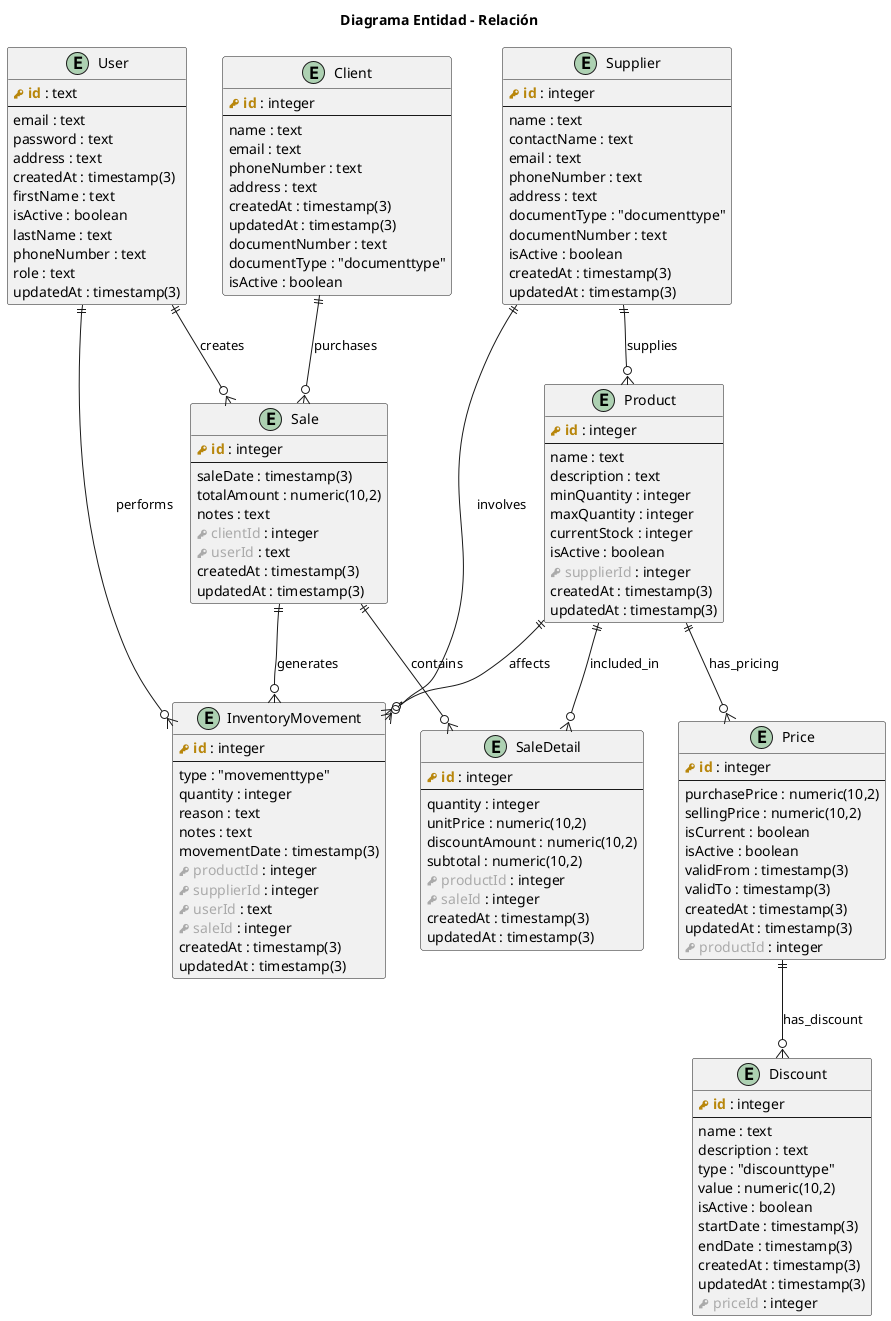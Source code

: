@startuml "Diagrama Entidad - Relación"
title Diagrama Entidad - Relación
!define TABLE(name,desc) class name as "desc" << (T,#FFAAAA) >>
!define PK(x) <b><color:#b8860b><&key> x</color></b>
!define FK(x) <color:#aaaaaa><&key> x</color>

entity User {
  PK(id) : text
  --
  email : text
  password : text
  address : text
  createdAt : timestamp(3)
  firstName : text
  isActive : boolean
  lastName : text
  phoneNumber : text
  role : text
  updatedAt : timestamp(3)
}

entity Client {
  PK(id) : integer
  --
  name : text
  email : text
  phoneNumber : text
  address : text
  createdAt : timestamp(3)
  updatedAt : timestamp(3)
  documentNumber : text
  documentType : "documenttype"
  isActive : boolean
}

entity Supplier {
  PK(id) : integer
  --
  name : text
  contactName : text
  email : text
  phoneNumber : text
  address : text
  documentType : "documenttype"
  documentNumber : text
  isActive : boolean
  createdAt : timestamp(3)
  updatedAt : timestamp(3)
}

entity Sale {
  PK(id) : integer
  --
  saleDate : timestamp(3)
  totalAmount : numeric(10,2)
  notes : text
  FK(clientId) : integer
  FK(userId) : text
  createdAt : timestamp(3)
  updatedAt : timestamp(3)
}

entity Product {
  PK(id) : integer
  --
  name : text
  description : text
  minQuantity : integer
  maxQuantity : integer
  currentStock : integer
  isActive : boolean
  FK(supplierId) : integer
  createdAt : timestamp(3)
  updatedAt : timestamp(3)
}

entity SaleDetail {
  PK(id) : integer
  --
  quantity : integer
  unitPrice : numeric(10,2)
  discountAmount : numeric(10,2)
  subtotal : numeric(10,2)
  FK(productId) : integer
  FK(saleId) : integer
  createdAt : timestamp(3)
  updatedAt : timestamp(3)
}

entity InventoryMovement {
  PK(id) : integer
  --
  type : "movementtype"
  quantity : integer
  reason : text
  notes : text
  movementDate : timestamp(3)
  FK(productId) : integer
  FK(supplierId) : integer
  FK(userId) : text
  FK(saleId) : integer
  createdAt : timestamp(3)
  updatedAt : timestamp(3)
}

entity Price {
  PK(id) : integer
  --
  purchasePrice : numeric(10,2)
  sellingPrice : numeric(10,2)
  isCurrent : boolean
  isActive : boolean
  validFrom : timestamp(3)
  validTo : timestamp(3)
  createdAt : timestamp(3)
  updatedAt : timestamp(3)
  FK(productId) : integer
}

entity Discount {
  PK(id) : integer
  --
  name : text
  description : text
  type : "discounttype"
  value : numeric(10,2)
  isActive : boolean
  startDate : timestamp(3)
  endDate : timestamp(3)
  createdAt : timestamp(3)
  updatedAt : timestamp(3)
  FK(priceId) : integer
}

' Relationships
User ||--o{ Sale : creates
Client ||--o{ Sale : purchases
Sale ||--o{ SaleDetail : contains
Product ||--o{ SaleDetail : included_in
Supplier ||--o{ Product : supplies
Product ||--o{ InventoryMovement : affects
Supplier ||--o{ InventoryMovement : involves
User ||--o{ InventoryMovement : performs
Sale ||--o{ InventoryMovement : generates
Product ||--o{ Price : has_pricing
Price ||--o{ Discount : has_discount

@enduml